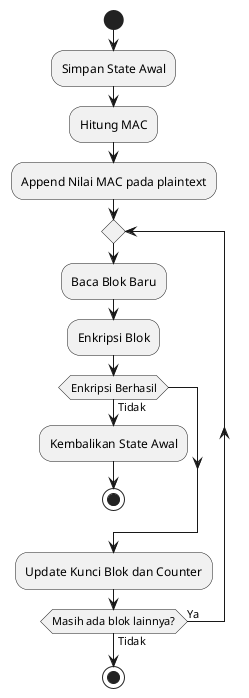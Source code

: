 @startuml ""

start

:Simpan State Awal;

:Hitung MAC;
:Append Nilai MAC pada plaintext;

repeat ;
  :Baca Blok Baru;
  :Enkripsi Blok;

  if (Enkripsi Berhasil) then (Tidak)
    :Kembalikan State Awal;
    stop;
  endif

  :Update Kunci Blok dan Counter;

repeat while (Masih ada blok lainnya?) is (Ya) not (Tidak)

stop

@enduml